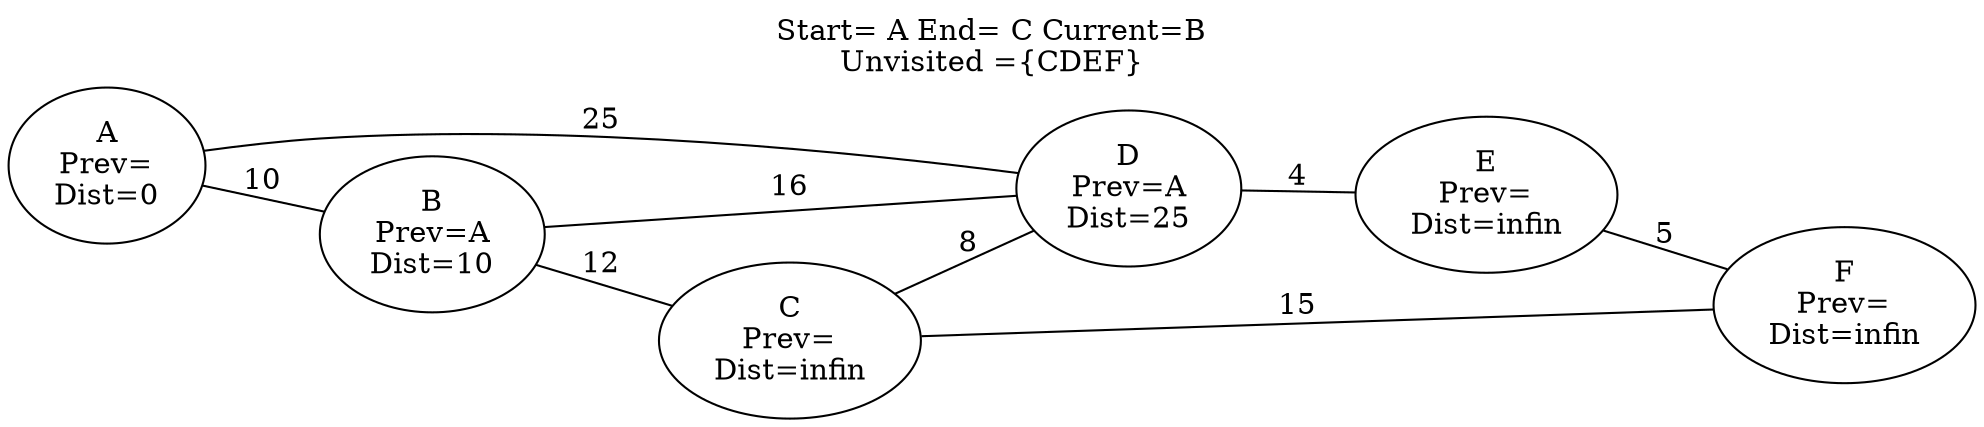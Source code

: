 graph {
    rankdir=LR;
labelloc=t
 a [label="A\nPrev=\nDist=0"];
 b [label="B\nPrev=A\nDist=10"];
 c [label="C\nPrev=\nDist=infin"];
 d [label="D\nPrev=A\nDist=25"];
 e [label="E\nPrev=\nDist=infin"];
 f [label="F\nPrev=\nDist=infin"];
 
    a -- b[weight=10,label="10"];
    b -- c[weight=10,label="12"];
    c -- d[weight=10,label="8"];
    d -- e[weight=10,label="4"];
    e -- f[weight=10,label="5"];
    a -- d[weight=10,label="25"];
    b -- d[weight=10,label="16"];
    c -- f[weight=10,label="15"];
label ="Start= A End= C Current=B
Unvisited ={CDEF}";

}
